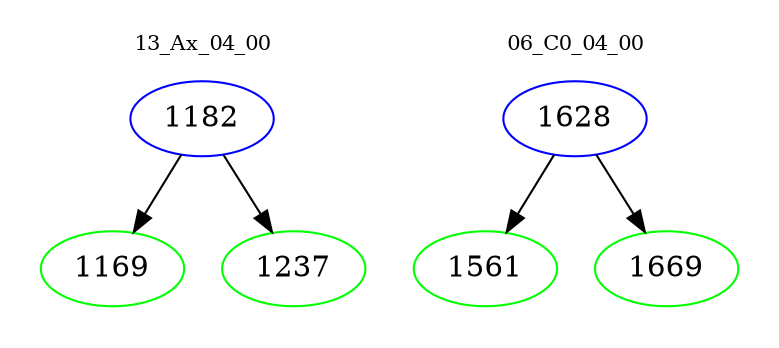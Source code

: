 digraph{
subgraph cluster_0 {
color = white
label = "13_Ax_04_00";
fontsize=10;
T0_1182 [label="1182", color="blue"]
T0_1182 -> T0_1169 [color="black"]
T0_1169 [label="1169", color="green"]
T0_1182 -> T0_1237 [color="black"]
T0_1237 [label="1237", color="green"]
}
subgraph cluster_1 {
color = white
label = "06_C0_04_00";
fontsize=10;
T1_1628 [label="1628", color="blue"]
T1_1628 -> T1_1561 [color="black"]
T1_1561 [label="1561", color="green"]
T1_1628 -> T1_1669 [color="black"]
T1_1669 [label="1669", color="green"]
}
}
